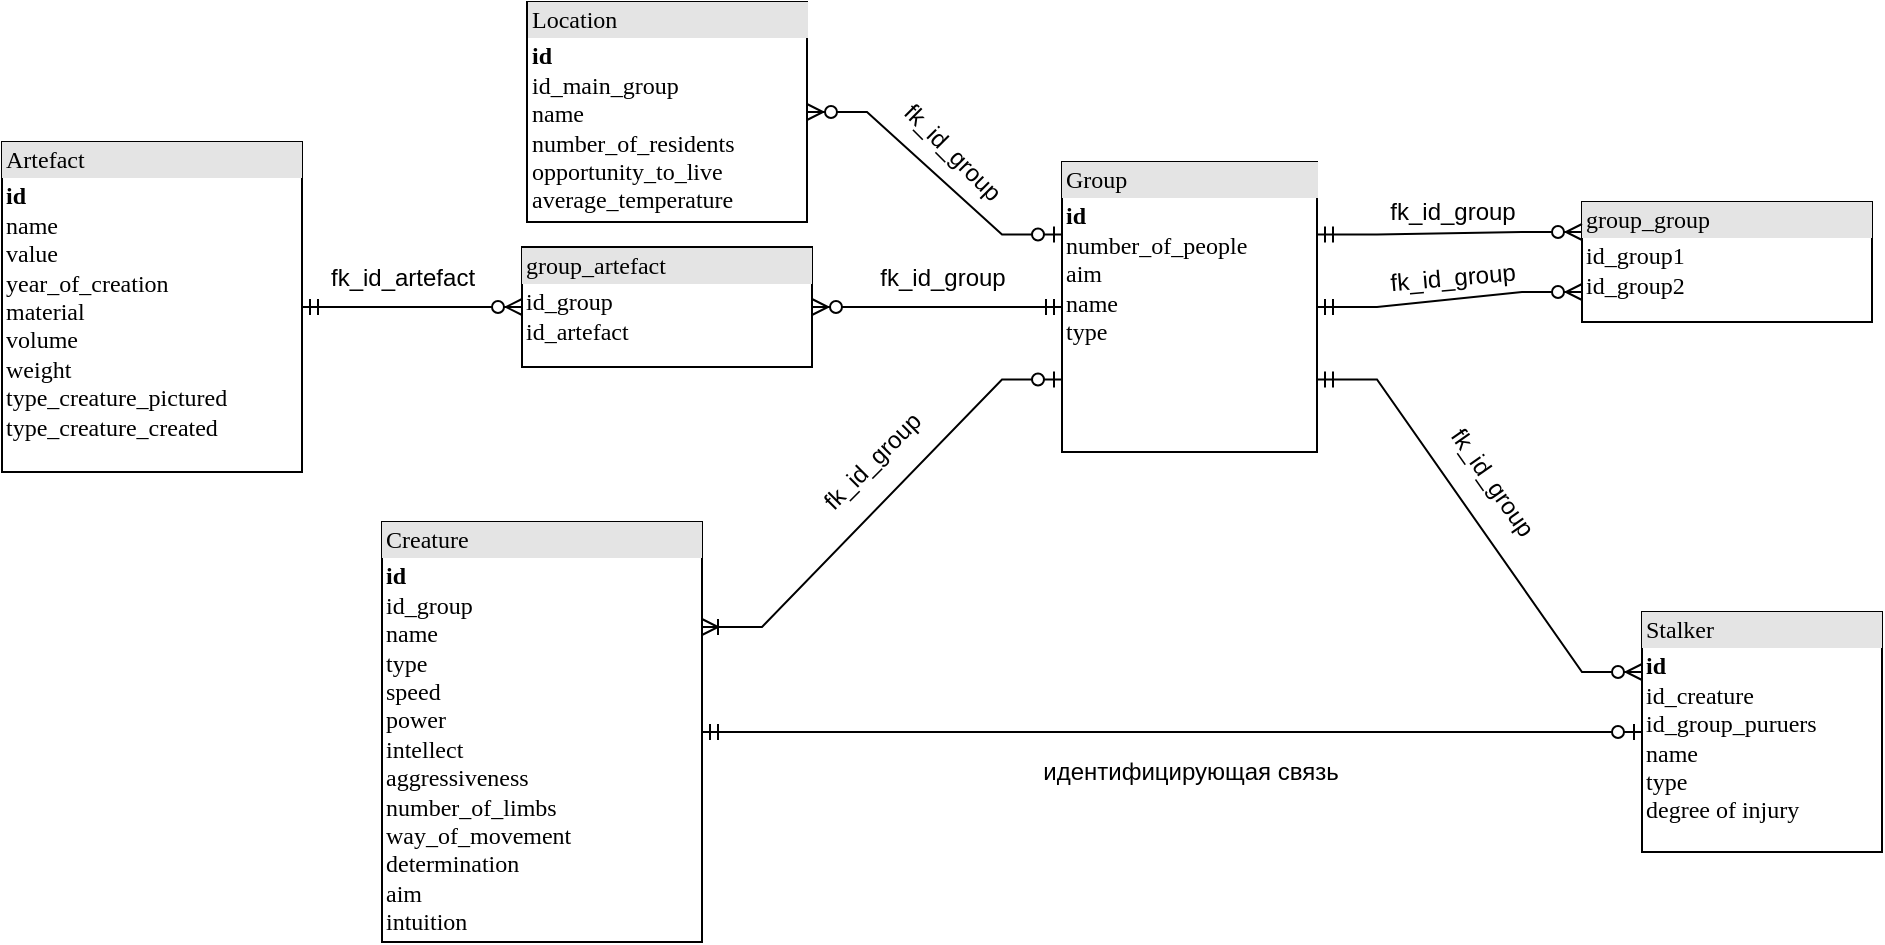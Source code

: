 <mxfile version="20.8.23" type="device"><diagram name="Page-1" id="2ca16b54-16f6-2749-3443-fa8db7711227"><mxGraphModel dx="820" dy="371" grid="1" gridSize="10" guides="1" tooltips="1" connect="1" arrows="1" fold="1" page="1" pageScale="1" pageWidth="1100" pageHeight="850" background="none" math="0" shadow="0"><root><mxCell id="0"/><mxCell id="1" parent="0"/><mxCell id="2ed32ef02a7f4228-8" value="&lt;div style=&quot;box-sizing: border-box ; width: 100% ; background: #e4e4e4 ; padding: 2px&quot;&gt;Group&lt;/div&gt;&lt;table style=&quot;width: 100% ; font-size: 1em&quot; cellpadding=&quot;2&quot; cellspacing=&quot;0&quot;&gt;&lt;tbody&gt;&lt;tr&gt;&lt;td&gt;&lt;b&gt;id&lt;/b&gt;&lt;br&gt;number_of_people&lt;br&gt;aim&lt;br&gt;name&lt;br&gt;type&lt;br&gt;&lt;br&gt;&lt;br&gt;&lt;br&gt;&lt;/td&gt;&lt;td&gt;&lt;br&gt;&lt;/td&gt;&lt;/tr&gt;&lt;tr&gt;&lt;td&gt;&lt;/td&gt;&lt;td&gt;&lt;br&gt;&lt;/td&gt;&lt;/tr&gt;&lt;/tbody&gt;&lt;/table&gt;" style="verticalAlign=top;align=left;overflow=fill;html=1;rounded=0;shadow=0;comic=0;labelBackgroundColor=none;strokeWidth=1;fontFamily=Verdana;fontSize=12" parent="1" vertex="1"><mxGeometry x="550" y="290" width="127.5" height="145" as="geometry"/></mxCell><mxCell id="ERHAYoKc3EHpuk_QnckF-1" value="&lt;div style=&quot;box-sizing: border-box ; width: 100% ; background: #e4e4e4 ; padding: 2px&quot;&gt;Creature&lt;/div&gt;&lt;table style=&quot;width: 100% ; font-size: 1em&quot; cellpadding=&quot;2&quot; cellspacing=&quot;0&quot;&gt;&lt;tbody&gt;&lt;tr&gt;&lt;td&gt;&lt;b&gt;id&lt;br&gt;&lt;/b&gt;id_group&lt;br&gt;name&lt;br style=&quot;border-color: var(--border-color);&quot;&gt;type&lt;br style=&quot;border-color: var(--border-color);&quot;&gt;speed&lt;br&gt;power&lt;br&gt;intellect&lt;br&gt;aggressiveness&lt;br&gt;number_of_limbs&lt;br&gt;way_of_movement&lt;br&gt;determination&lt;br&gt;aim&lt;br&gt;intuition&lt;br&gt;&lt;br&gt;&lt;br&gt;&lt;br&gt;&lt;/td&gt;&lt;td&gt;&lt;br&gt;&lt;/td&gt;&lt;/tr&gt;&lt;tr&gt;&lt;td&gt;&lt;/td&gt;&lt;td&gt;&lt;br&gt;&lt;/td&gt;&lt;/tr&gt;&lt;/tbody&gt;&lt;/table&gt;" style="verticalAlign=top;align=left;overflow=fill;html=1;rounded=0;shadow=0;comic=0;labelBackgroundColor=none;strokeWidth=1;fontFamily=Verdana;fontSize=12" parent="1" vertex="1"><mxGeometry x="210" y="470" width="160" height="210" as="geometry"/></mxCell><mxCell id="ERHAYoKc3EHpuk_QnckF-2" value="&lt;div style=&quot;box-sizing: border-box ; width: 100% ; background: #e4e4e4 ; padding: 2px&quot;&gt;Artefact&lt;/div&gt;&lt;table style=&quot;width: 100% ; font-size: 1em&quot; cellpadding=&quot;2&quot; cellspacing=&quot;0&quot;&gt;&lt;tbody&gt;&lt;tr&gt;&lt;td&gt;&lt;b&gt;id&lt;/b&gt;&lt;br&gt;name&lt;br&gt;value&lt;br&gt;year_of_creation&lt;br&gt;material&lt;br&gt;volume&lt;br&gt;weight&lt;br&gt;type_creature_pictured&lt;br&gt;type_creature_created&lt;br&gt;&lt;br&gt;&lt;br&gt;&lt;br&gt;&lt;br&gt;&lt;/td&gt;&lt;td&gt;&lt;br&gt;&lt;/td&gt;&lt;/tr&gt;&lt;tr&gt;&lt;td&gt;&lt;/td&gt;&lt;td&gt;&lt;br&gt;&lt;/td&gt;&lt;/tr&gt;&lt;/tbody&gt;&lt;/table&gt;" style="verticalAlign=top;align=left;overflow=fill;html=1;rounded=0;shadow=0;comic=0;labelBackgroundColor=none;strokeWidth=1;fontFamily=Verdana;fontSize=12" parent="1" vertex="1"><mxGeometry x="20" y="280" width="150" height="165" as="geometry"/></mxCell><mxCell id="ERHAYoKc3EHpuk_QnckF-4" value="&lt;div style=&quot;box-sizing: border-box ; width: 100% ; background: #e4e4e4 ; padding: 2px&quot;&gt;Location&lt;/div&gt;&lt;table style=&quot;width: 100% ; font-size: 1em&quot; cellpadding=&quot;2&quot; cellspacing=&quot;0&quot;&gt;&lt;tbody&gt;&lt;tr&gt;&lt;td&gt;&lt;b&gt;id&lt;br&gt;&lt;/b&gt;id_main_group&lt;br&gt;name&lt;br&gt;number_of_residents&lt;br&gt;opportunity_to_live&lt;br&gt;average_temperature&lt;br&gt;&lt;br&gt;&lt;br&gt;&lt;/td&gt;&lt;td&gt;&lt;br&gt;&lt;/td&gt;&lt;/tr&gt;&lt;tr&gt;&lt;td&gt;&lt;/td&gt;&lt;td&gt;&lt;br&gt;&lt;/td&gt;&lt;/tr&gt;&lt;/tbody&gt;&lt;/table&gt;" style="verticalAlign=top;align=left;overflow=fill;html=1;rounded=0;shadow=0;comic=0;labelBackgroundColor=none;strokeWidth=1;fontFamily=Verdana;fontSize=12" parent="1" vertex="1"><mxGeometry x="282.5" y="210" width="140" height="110" as="geometry"/></mxCell><mxCell id="ERHAYoKc3EHpuk_QnckF-3" value="&lt;div style=&quot;box-sizing: border-box ; width: 100% ; background: #e4e4e4 ; padding: 2px&quot;&gt;Stalker&lt;/div&gt;&lt;table style=&quot;width: 100% ; font-size: 1em&quot; cellpadding=&quot;2&quot; cellspacing=&quot;0&quot;&gt;&lt;tbody&gt;&lt;tr&gt;&lt;td&gt;&lt;b&gt;id&lt;/b&gt;&lt;br&gt;id_creature&lt;br&gt;id_group_puruers&lt;br&gt;name&lt;br&gt;type&lt;br&gt;degree of injury&lt;br&gt;&lt;br&gt;&lt;br&gt;&lt;br&gt;&lt;/td&gt;&lt;td&gt;&lt;br&gt;&lt;/td&gt;&lt;/tr&gt;&lt;tr&gt;&lt;td&gt;&lt;/td&gt;&lt;td&gt;&lt;br&gt;&lt;/td&gt;&lt;/tr&gt;&lt;/tbody&gt;&lt;/table&gt;" style="verticalAlign=top;align=left;overflow=fill;html=1;rounded=0;shadow=0;comic=0;labelBackgroundColor=none;strokeWidth=1;fontFamily=Verdana;fontSize=12" parent="1" vertex="1"><mxGeometry x="840" y="515" width="120" height="120" as="geometry"/></mxCell><mxCell id="3QnrWOII2FAU67L_zA32-2" value="" style="edgeStyle=entityRelationEdgeStyle;fontSize=12;html=1;endArrow=ERzeroToOne;startArrow=ERmandOne;rounded=0;exitX=1;exitY=0.5;exitDx=0;exitDy=0;entryX=0;entryY=0.5;entryDx=0;entryDy=0;" edge="1" parent="1" source="ERHAYoKc3EHpuk_QnckF-1" target="ERHAYoKc3EHpuk_QnckF-3"><mxGeometry width="100" height="100" relative="1" as="geometry"><mxPoint x="690" y="770" as="sourcePoint"/><mxPoint x="790" y="670" as="targetPoint"/></mxGeometry></mxCell><mxCell id="3QnrWOII2FAU67L_zA32-9" value="" style="edgeStyle=entityRelationEdgeStyle;fontSize=12;html=1;endArrow=ERoneToMany;startArrow=ERzeroToOne;rounded=0;entryX=1;entryY=0.25;entryDx=0;entryDy=0;exitX=0;exitY=0.75;exitDx=0;exitDy=0;" edge="1" parent="1" source="2ed32ef02a7f4228-8" target="ERHAYoKc3EHpuk_QnckF-1"><mxGeometry width="100" height="100" relative="1" as="geometry"><mxPoint x="660" y="530" as="sourcePoint"/><mxPoint x="760" y="430" as="targetPoint"/></mxGeometry></mxCell><mxCell id="3QnrWOII2FAU67L_zA32-10" value="" style="edgeStyle=entityRelationEdgeStyle;fontSize=12;html=1;endArrow=ERzeroToMany;startArrow=ERmandOne;rounded=0;exitX=1;exitY=0.75;exitDx=0;exitDy=0;entryX=0;entryY=0.25;entryDx=0;entryDy=0;" edge="1" parent="1" source="2ed32ef02a7f4228-8" target="ERHAYoKc3EHpuk_QnckF-3"><mxGeometry width="100" height="100" relative="1" as="geometry"><mxPoint x="660" y="530" as="sourcePoint"/><mxPoint x="760" y="430" as="targetPoint"/></mxGeometry></mxCell><mxCell id="3QnrWOII2FAU67L_zA32-11" value="&lt;div style=&quot;box-sizing: border-box ; width: 100% ; background: #e4e4e4 ; padding: 2px&quot;&gt;group_artefact&lt;/div&gt;&lt;table style=&quot;width: 100% ; font-size: 1em&quot; cellpadding=&quot;2&quot; cellspacing=&quot;0&quot;&gt;&lt;tbody&gt;&lt;tr&gt;&lt;td&gt;id_group&lt;br&gt;id_artefact&lt;br&gt;&lt;br&gt;&lt;br&gt;&lt;br&gt;&lt;br&gt;&lt;/td&gt;&lt;td&gt;&lt;br&gt;&lt;/td&gt;&lt;/tr&gt;&lt;tr&gt;&lt;td&gt;&lt;/td&gt;&lt;td&gt;&lt;br&gt;&lt;/td&gt;&lt;/tr&gt;&lt;/tbody&gt;&lt;/table&gt;" style="verticalAlign=top;align=left;overflow=fill;html=1;rounded=0;shadow=0;comic=0;labelBackgroundColor=none;strokeWidth=1;fontFamily=Verdana;fontSize=12" vertex="1" parent="1"><mxGeometry x="280" y="332.5" width="145" height="60" as="geometry"/></mxCell><mxCell id="3QnrWOII2FAU67L_zA32-12" value="" style="edgeStyle=entityRelationEdgeStyle;fontSize=12;html=1;endArrow=ERzeroToMany;startArrow=ERmandOne;rounded=0;entryX=0;entryY=0.5;entryDx=0;entryDy=0;exitX=1;exitY=0.5;exitDx=0;exitDy=0;" edge="1" parent="1" source="ERHAYoKc3EHpuk_QnckF-2" target="3QnrWOII2FAU67L_zA32-11"><mxGeometry width="100" height="100" relative="1" as="geometry"><mxPoint x="230" y="420" as="sourcePoint"/><mxPoint x="460" y="243" as="targetPoint"/></mxGeometry></mxCell><mxCell id="3QnrWOII2FAU67L_zA32-13" value="" style="edgeStyle=entityRelationEdgeStyle;fontSize=12;html=1;endArrow=ERzeroToMany;startArrow=ERmandOne;rounded=0;exitX=0;exitY=0.5;exitDx=0;exitDy=0;entryX=1;entryY=0.5;entryDx=0;entryDy=0;" edge="1" parent="1" source="2ed32ef02a7f4228-8" target="3QnrWOII2FAU67L_zA32-11"><mxGeometry width="100" height="100" relative="1" as="geometry"><mxPoint x="625" y="280" as="sourcePoint"/><mxPoint x="470" y="363" as="targetPoint"/></mxGeometry></mxCell><mxCell id="3QnrWOII2FAU67L_zA32-14" value="&lt;div style=&quot;box-sizing: border-box ; width: 100% ; background: #e4e4e4 ; padding: 2px&quot;&gt;group_group&lt;/div&gt;&lt;table style=&quot;width: 100% ; font-size: 1em&quot; cellpadding=&quot;2&quot; cellspacing=&quot;0&quot;&gt;&lt;tbody&gt;&lt;tr&gt;&lt;td&gt;id_group1&lt;br&gt;id_group2&lt;br&gt;&lt;br&gt;&lt;br&gt;&lt;br&gt;&lt;br&gt;&lt;/td&gt;&lt;td&gt;&lt;br&gt;&lt;/td&gt;&lt;/tr&gt;&lt;tr&gt;&lt;td&gt;&lt;/td&gt;&lt;td&gt;&lt;br&gt;&lt;/td&gt;&lt;/tr&gt;&lt;/tbody&gt;&lt;/table&gt;" style="verticalAlign=top;align=left;overflow=fill;html=1;rounded=0;shadow=0;comic=0;labelBackgroundColor=none;strokeWidth=1;fontFamily=Verdana;fontSize=12" vertex="1" parent="1"><mxGeometry x="810" y="310" width="145" height="60" as="geometry"/></mxCell><mxCell id="3QnrWOII2FAU67L_zA32-15" value="" style="edgeStyle=entityRelationEdgeStyle;fontSize=12;html=1;endArrow=ERzeroToMany;startArrow=ERmandOne;rounded=0;entryX=0;entryY=0.25;entryDx=0;entryDy=0;exitX=1;exitY=0.25;exitDx=0;exitDy=0;" edge="1" parent="1" source="2ed32ef02a7f4228-8" target="3QnrWOII2FAU67L_zA32-14"><mxGeometry width="100" height="100" relative="1" as="geometry"><mxPoint x="780" y="350" as="sourcePoint"/><mxPoint x="760" y="380" as="targetPoint"/></mxGeometry></mxCell><mxCell id="3QnrWOII2FAU67L_zA32-16" value="" style="edgeStyle=entityRelationEdgeStyle;fontSize=12;html=1;endArrow=ERzeroToMany;startArrow=ERmandOne;rounded=0;entryX=0;entryY=0.75;entryDx=0;entryDy=0;exitX=1;exitY=0.5;exitDx=0;exitDy=0;" edge="1" parent="1" source="2ed32ef02a7f4228-8" target="3QnrWOII2FAU67L_zA32-14"><mxGeometry width="100" height="100" relative="1" as="geometry"><mxPoint x="400" y="270" as="sourcePoint"/><mxPoint x="390" y="130" as="targetPoint"/></mxGeometry></mxCell><mxCell id="3QnrWOII2FAU67L_zA32-17" value="" style="edgeStyle=entityRelationEdgeStyle;fontSize=12;html=1;endArrow=ERzeroToMany;startArrow=ERzeroToOne;rounded=0;exitX=0;exitY=0.25;exitDx=0;exitDy=0;entryX=1;entryY=0.5;entryDx=0;entryDy=0;" edge="1" parent="1" source="2ed32ef02a7f4228-8" target="ERHAYoKc3EHpuk_QnckF-4"><mxGeometry width="100" height="100" relative="1" as="geometry"><mxPoint x="460" y="350" as="sourcePoint"/><mxPoint x="560" y="250" as="targetPoint"/></mxGeometry></mxCell><mxCell id="3QnrWOII2FAU67L_zA32-18" value="идентифицирующая связь" style="text;html=1;align=center;verticalAlign=middle;resizable=0;points=[];autosize=1;strokeColor=none;fillColor=none;rotation=0;" vertex="1" parent="1"><mxGeometry x="528.75" y="580" width="170" height="30" as="geometry"/></mxCell><mxCell id="3QnrWOII2FAU67L_zA32-21" value="fk_id_artefact" style="text;html=1;align=center;verticalAlign=middle;resizable=0;points=[];autosize=1;strokeColor=none;fillColor=none;" vertex="1" parent="1"><mxGeometry x="170" y="332.5" width="100" height="30" as="geometry"/></mxCell><mxCell id="3QnrWOII2FAU67L_zA32-22" value="fk_id_group" style="text;html=1;align=center;verticalAlign=middle;resizable=0;points=[];autosize=1;strokeColor=none;fillColor=none;" vertex="1" parent="1"><mxGeometry x="445" y="332.5" width="90" height="30" as="geometry"/></mxCell><mxCell id="3QnrWOII2FAU67L_zA32-23" value="fk_id_group" style="text;html=1;align=center;verticalAlign=middle;resizable=0;points=[];autosize=1;strokeColor=none;fillColor=none;rotation=45;" vertex="1" parent="1"><mxGeometry x="450" y="270" width="90" height="30" as="geometry"/></mxCell><mxCell id="3QnrWOII2FAU67L_zA32-24" value="fk_id_group" style="text;html=1;align=center;verticalAlign=middle;resizable=0;points=[];autosize=1;strokeColor=none;fillColor=none;rotation=0;" vertex="1" parent="1"><mxGeometry x="700" y="300" width="90" height="30" as="geometry"/></mxCell><mxCell id="3QnrWOII2FAU67L_zA32-26" value="fk_id_group" style="text;html=1;align=center;verticalAlign=middle;resizable=0;points=[];autosize=1;strokeColor=none;fillColor=none;rotation=-5;" vertex="1" parent="1"><mxGeometry x="700" y="332.5" width="90" height="30" as="geometry"/></mxCell><mxCell id="3QnrWOII2FAU67L_zA32-27" value="fk_id_group" style="text;html=1;align=center;verticalAlign=middle;resizable=0;points=[];autosize=1;strokeColor=none;fillColor=none;rotation=-45;" vertex="1" parent="1"><mxGeometry x="410" y="425" width="90" height="30" as="geometry"/></mxCell><mxCell id="3QnrWOII2FAU67L_zA32-28" value="fk_id_group" style="text;html=1;align=center;verticalAlign=middle;resizable=0;points=[];autosize=1;strokeColor=none;fillColor=none;rotation=55;" vertex="1" parent="1"><mxGeometry x="720" y="435" width="90" height="30" as="geometry"/></mxCell></root></mxGraphModel></diagram></mxfile>